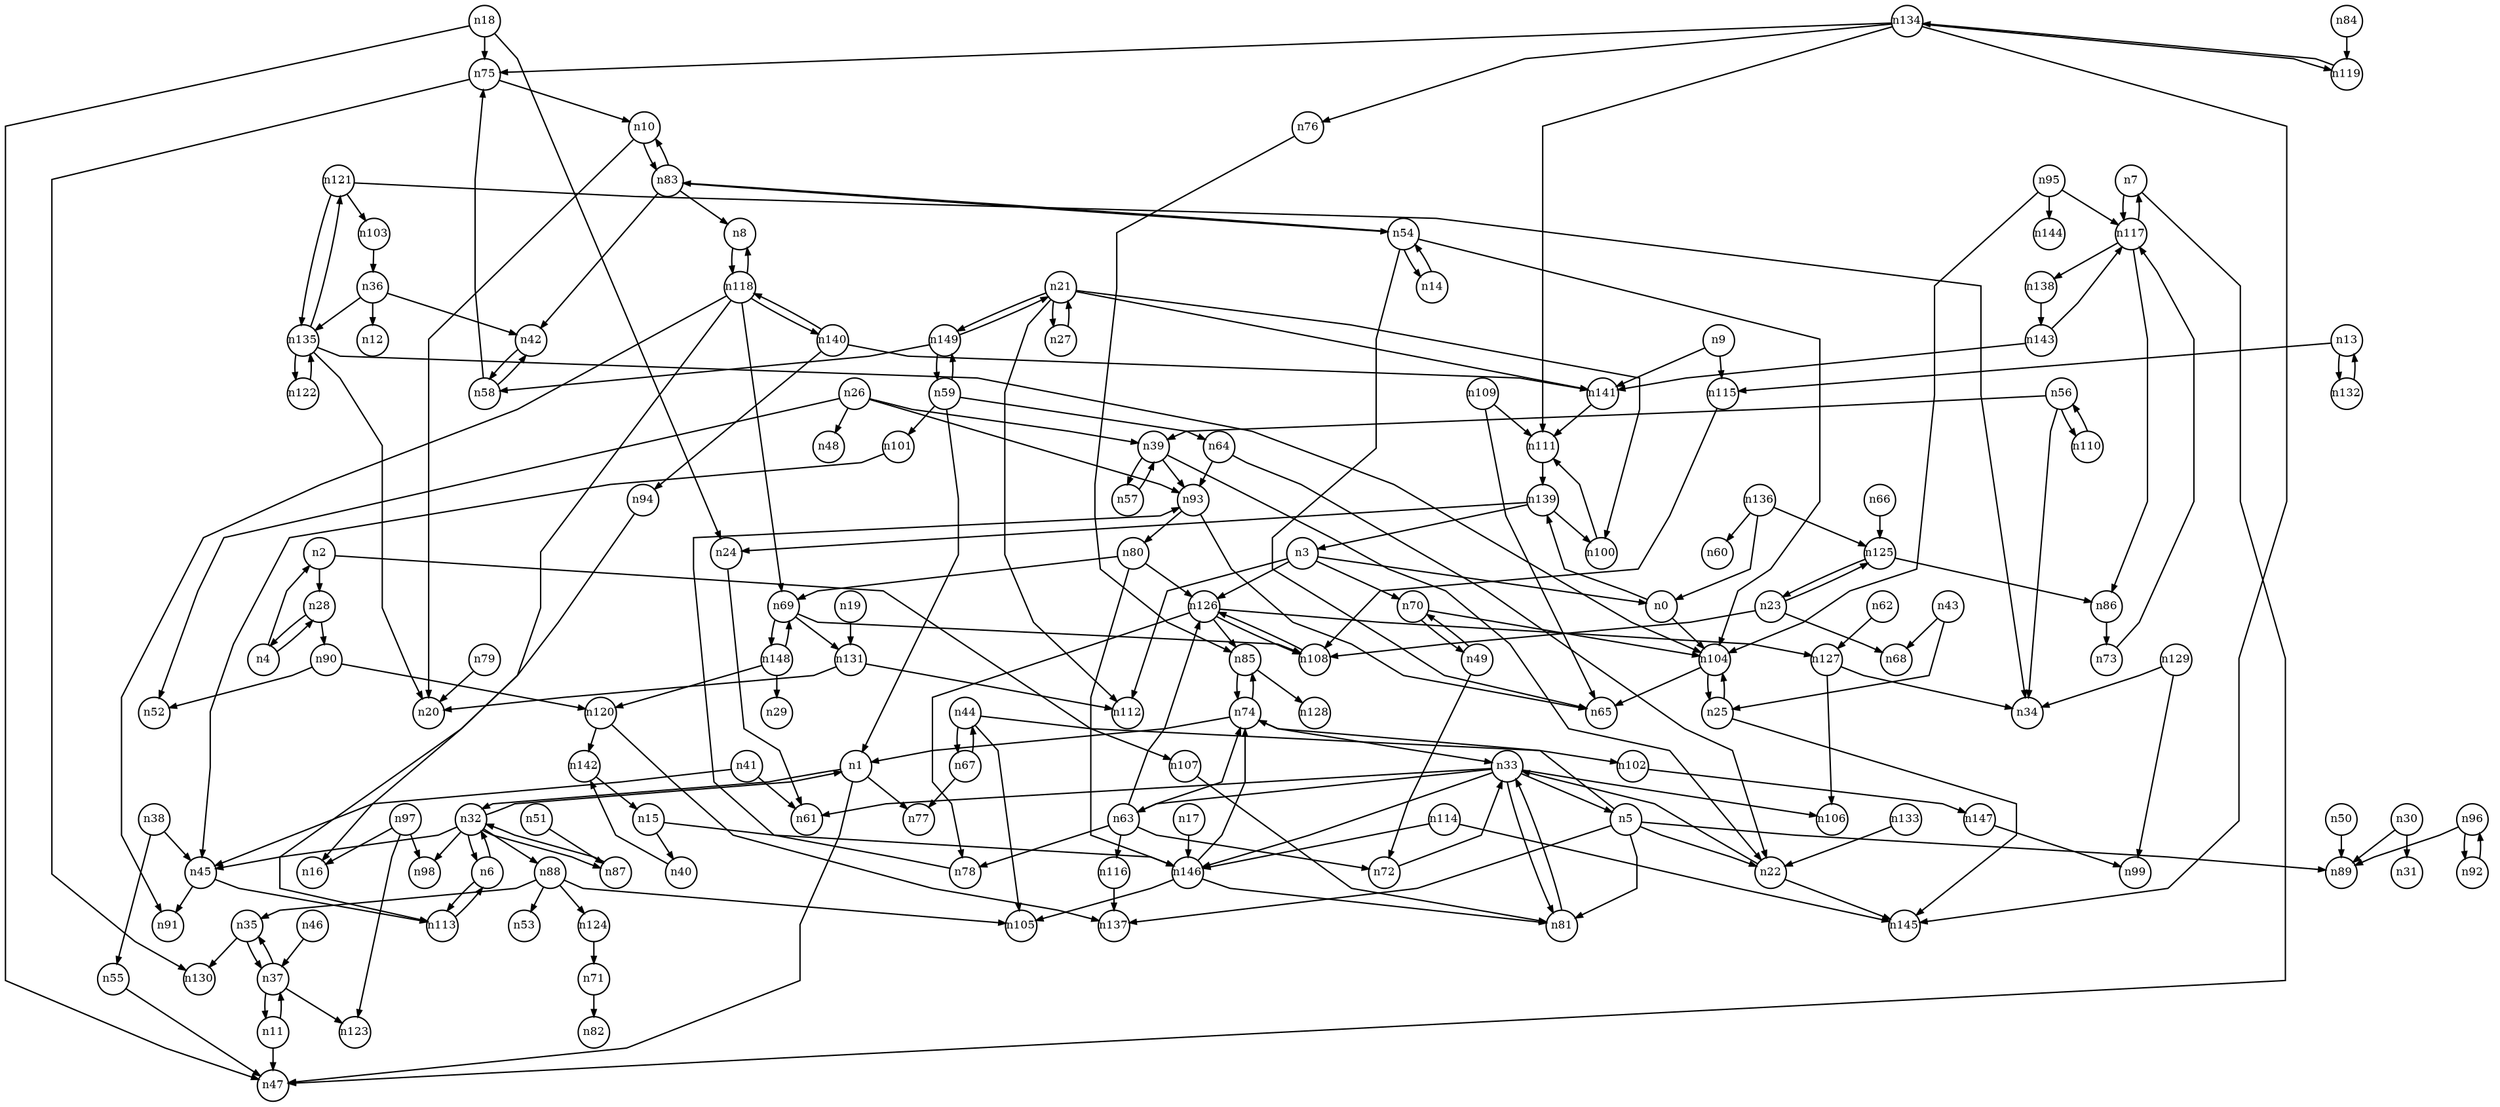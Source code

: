 digraph G{
splines=polyline;
ranksep=0.22;
nodesep=0.22;
nodesize=0.32;
fontsize=8
edge [arrowsize=0.5]
node [fontsize=8 shape=circle width=0.32 fixedsize=shape];

n104 -> n65
n104 -> n25
n0 -> n104
n0 -> n139
n139 -> n24
n139 -> n100
n139 -> n3
n1 -> n47
n1 -> n77
n1 -> n32
n107 -> n81
n2 -> n107
n2 -> n28
n3 -> n0
n3 -> n70
n3 -> n112
n3 -> n126
n70 -> n49
n70 -> n104
n126 -> n78
n126 -> n85
n126 -> n108
n126 -> n127
n4 -> n2
n4 -> n28
n22 -> n145
n22 -> n33
n5 -> n22
n5 -> n81
n5 -> n89
n5 -> n137
n5 -> n74
n81 -> n33
n113 -> n6
n6 -> n113
n6 -> n32
n7 -> n47
n7 -> n117
n115 -> n108
n9 -> n115
n9 -> n141
n141 -> n111
n10 -> n20
n10 -> n83
n37 -> n35
n37 -> n123
n37 -> n11
n11 -> n37
n11 -> n47
n13 -> n115
n13 -> n132
n40 -> n142
n15 -> n40
n15 -> n146
n146 -> n81
n146 -> n105
n146 -> n74
n17 -> n146
n24 -> n61
n18 -> n24
n18 -> n47
n18 -> n75
n75 -> n10
n75 -> n130
n131 -> n20
n131 -> n112
n19 -> n131
n27 -> n21
n21 -> n27
n21 -> n100
n21 -> n112
n21 -> n141
n21 -> n149
n100 -> n111
n23 -> n68
n23 -> n108
n23 -> n125
n108 -> n126
n125 -> n86
n125 -> n23
n25 -> n104
n25 -> n145
n39 -> n22
n39 -> n57
n39 -> n93
n26 -> n39
n26 -> n48
n26 -> n52
n26 -> n93
n93 -> n65
n93 -> n80
n28 -> n4
n28 -> n90
n90 -> n52
n90 -> n120
n30 -> n31
n30 -> n89
n32 -> n1
n32 -> n6
n32 -> n45
n32 -> n87
n32 -> n88
n32 -> n98
n45 -> n91
n45 -> n113
n87 -> n32
n88 -> n35
n88 -> n53
n88 -> n105
n88 -> n124
n33 -> n5
n33 -> n61
n33 -> n63
n33 -> n81
n33 -> n106
n33 -> n146
n63 -> n72
n63 -> n78
n63 -> n116
n63 -> n126
n63 -> n74
n35 -> n130
n35 -> n37
n36 -> n12
n36 -> n42
n36 -> n135
n42 -> n58
n135 -> n20
n135 -> n104
n135 -> n121
n135 -> n122
n38 -> n45
n38 -> n55
n55 -> n47
n57 -> n39
n142 -> n15
n41 -> n45
n41 -> n61
n58 -> n75
n58 -> n42
n43 -> n25
n43 -> n68
n67 -> n77
n67 -> n44
n44 -> n67
n44 -> n102
n44 -> n105
n102 -> n147
n46 -> n37
n72 -> n33
n49 -> n72
n49 -> n70
n50 -> n89
n51 -> n87
n14 -> n54
n54 -> n14
n54 -> n65
n54 -> n104
n54 -> n83
n56 -> n34
n56 -> n39
n56 -> n110
n110 -> n56
n59 -> n1
n59 -> n64
n59 -> n101
n59 -> n149
n64 -> n22
n64 -> n93
n101 -> n45
n127 -> n34
n127 -> n106
n62 -> n127
n78 -> n93
n116 -> n137
n66 -> n125
n69 -> n108
n69 -> n131
n69 -> n148
n71 -> n82
n117 -> n7
n117 -> n86
n117 -> n138
n73 -> n117
n74 -> n1
n74 -> n33
n74 -> n85
n85 -> n128
n85 -> n74
n76 -> n85
n79 -> n20
n80 -> n69
n80 -> n126
n80 -> n146
n8 -> n118
n83 -> n8
n83 -> n10
n83 -> n42
n83 -> n54
n119 -> n134
n84 -> n119
n124 -> n71
n120 -> n137
n120 -> n142
n96 -> n89
n96 -> n92
n92 -> n96
n94 -> n113
n95 -> n104
n95 -> n117
n95 -> n144
n97 -> n16
n97 -> n98
n97 -> n123
n111 -> n139
n147 -> n99
n109 -> n65
n109 -> n111
n114 -> n145
n114 -> n146
n86 -> n73
n138 -> n143
n118 -> n8
n118 -> n16
n118 -> n69
n118 -> n91
n118 -> n140
n121 -> n34
n121 -> n103
n121 -> n135
n103 -> n36
n129 -> n34
n129 -> n99
n132 -> n13
n133 -> n22
n134 -> n75
n134 -> n76
n134 -> n111
n134 -> n119
n134 -> n145
n122 -> n135
n136 -> n0
n136 -> n60
n136 -> n125
n140 -> n94
n140 -> n118
n140 -> n141
n143 -> n117
n143 -> n141
n148 -> n29
n148 -> n69
n148 -> n120
n149 -> n21
n149 -> n58
n149 -> n59
}
